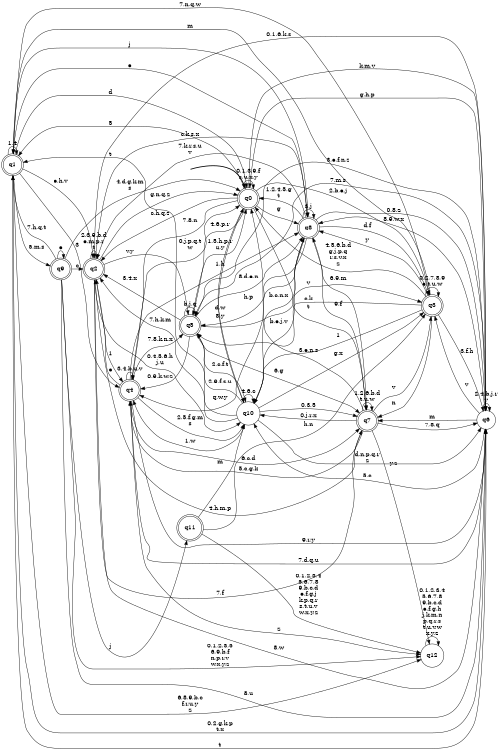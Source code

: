 digraph BlueStar {
__start0 [style = invis, shape = none, label = "", width = 0, height = 0];

rankdir=LR;
size="8,5";

s0 [style="rounded,filled", color="black", fillcolor="white" shape="doublecircle", label="q0"];
s1 [style="rounded,filled", color="black", fillcolor="white" shape="doublecircle", label="q1"];
s2 [style="rounded,filled", color="black", fillcolor="white" shape="doublecircle", label="q2"];
s3 [style="rounded,filled", color="black", fillcolor="white" shape="doublecircle", label="q3"];
s4 [style="rounded,filled", color="black", fillcolor="white" shape="doublecircle", label="q4"];
s5 [style="rounded,filled", color="black", fillcolor="white" shape="doublecircle", label="q5"];
s6 [style="filled", color="black", fillcolor="white" shape="circle", label="q6"];
s7 [style="rounded,filled", color="black", fillcolor="white" shape="doublecircle", label="q7"];
s8 [style="rounded,filled", color="black", fillcolor="white" shape="doublecircle", label="q8"];
s9 [style="rounded,filled", color="black", fillcolor="white" shape="doublecircle", label="q9"];
s10 [style="filled", color="black", fillcolor="white" shape="circle", label="q10"];
s11 [style="rounded,filled", color="black", fillcolor="white" shape="doublecircle", label="q11"];
s12 [style="filled", color="black", fillcolor="white" shape="circle", label="q12"];
subgraph cluster_main { 
	graph [pad=".75", ranksep="0.15", nodesep="0.15"];
	 style=invis; 
	__start0 -> s0 [penwidth=2];
}
s0 -> s0 [label="0,1,3,9,f\ns,u,x,y"];
s0 -> s1 [label="5"];
s0 -> s2 [label="c,h,q,z"];
s0 -> s3 [label="2,b,e,j"];
s0 -> s4 [label="7,8,n"];
s0 -> s5 [label="4,6,p,r"];
s0 -> s6 [label="k,m,v"];
s0 -> s7 [label="t"];
s0 -> s8 [label="g"];
s0 -> s10 [label="d,w"];
s1 -> s0 [label="d"];
s1 -> s1 [label="1,4"];
s1 -> s2 [label="e,h,v"];
s1 -> s3 [label="7,n,q,w"];
s1 -> s4 [label="3"];
s1 -> s6 [label="0,2,g,k,p\nt,x"];
s1 -> s8 [label="j"];
s1 -> s9 [label="5,m,s"];
s1 -> s12 [label="6,8,9,b,c\nf,r,u,y\nz"];
s2 -> s0 [label="g,n,q,z"];
s2 -> s2 [label="2,3,9,b,d\ne,m,p,r\nt"];
s2 -> s4 [label="1"];
s2 -> s5 [label="v,y"];
s2 -> s6 [label="8,w"];
s2 -> s7 [label="7,f"];
s2 -> s8 [label="c,k,s,x"];
s2 -> s10 [label="0,4,5,6,h\nj,u"];
s3 -> s0 [label="4,5,6,b,d\ng,j,p,q\nr,s,v,x\nz"];
s3 -> s1 [label="m"];
s3 -> s3 [label="0,2,7,8,9\ne,t,u,w"];
s3 -> s5 [label="c,k"];
s3 -> s6 [label="3,f,h"];
s3 -> s7 [label="n"];
s3 -> s8 [label="y"];
s3 -> s10 [label="1"];
s4 -> s0 [label="0,j,p,q,t\nw"];
s4 -> s2 [label="e"];
s4 -> s4 [label="3,4,b,u,v"];
s4 -> s5 [label="7,8,k,n,x"];
s4 -> s6 [label="9,r,y"];
s4 -> s7 [label="6,c,d"];
s4 -> s8 [label="1,h"];
s4 -> s10 [label="2,5,f,g,m\ns"];
s4 -> s12 [label="z"];
s5 -> s0 [label="1,5,h,p,r\nu,y"];
s5 -> s2 [label="3,4,x"];
s5 -> s3 [label="v"];
s5 -> s4 [label="0,9,k,w,z"];
s5 -> s5 [label="b,j,q"];
s5 -> s6 [label="7,m,s"];
s5 -> s7 [label="6,g"];
s5 -> s8 [label="8,d,e,n"];
s5 -> s10 [label="2,c,f,t"];
s6 -> s0 [label="g,h,p"];
s6 -> s1 [label="t"];
s6 -> s2 [label="0,1,6,k,s"];
s6 -> s3 [label="v"];
s6 -> s4 [label="7,d,q,u"];
s6 -> s5 [label="3,e,f,n,z"];
s6 -> s6 [label="2,4,b,j,r\ny"];
s6 -> s7 [label="m"];
s6 -> s8 [label="8,9,w,x"];
s6 -> s10 [label="5,c"];
s7 -> s0 [label="3,e,n,s"];
s7 -> s2 [label="4,h,m,p"];
s7 -> s3 [label="v"];
s7 -> s4 [label="5,c,g,k"];
s7 -> s6 [label="7,8,q"];
s7 -> s7 [label="1,2,6,b,d\nt,u,w"];
s7 -> s8 [label="9,f"];
s7 -> s10 [label="0,j,r,x"];
s7 -> s12 [label="y,z"];
s8 -> s0 [label="1,2,4,5,g\nt"];
s8 -> s1 [label="e"];
s8 -> s2 [label="7,k,r,s,u\nv"];
s8 -> s3 [label="d,f"];
s8 -> s4 [label="q,w,y"];
s8 -> s5 [label="h,p"];
s8 -> s6 [label="0,8,z"];
s8 -> s7 [label="6,9,m"];
s8 -> s8 [label="3,j"];
s8 -> s10 [label="b,c,n,x"];
s9 -> s0 [label="4,d,g,k,m\ns"];
s9 -> s1 [label="7,h,q,t"];
s9 -> s2 [label="c"];
s9 -> s6 [label="8,u"];
s9 -> s9 [label="e"];
s9 -> s11 [label="j"];
s9 -> s12 [label="0,1,2,3,5\n6,9,b,f\nn,p,r,v\nw,x,y,z"];
s10 -> s0 [label="8,y"];
s10 -> s1 [label="t"];
s10 -> s2 [label="7,h,k,m"];
s10 -> s3 [label="g,x"];
s10 -> s4 [label="1,w"];
s10 -> s5 [label="2,9,f,s,u"];
s10 -> s6 [label="d,n,p,q,r\nz"];
s10 -> s7 [label="0,3,5"];
s10 -> s8 [label="b,e,j,v"];
s10 -> s10 [label="4,6,c"];
s11 -> s3 [label="h,n"];
s11 -> s10 [label="m"];
s11 -> s12 [label="0,1,2,3,4\n5,6,7,8\n9,b,c,d\ne,f,g,j\nk,p,q,r\ns,t,u,v\nw,x,y,z"];
s12 -> s12 [label="0,1,2,3,4\n5,6,7,8\n9,b,c,d\ne,f,g,h\nj,k,m,n\np,q,r,s\nt,u,v,w\nx,y,z"];

}